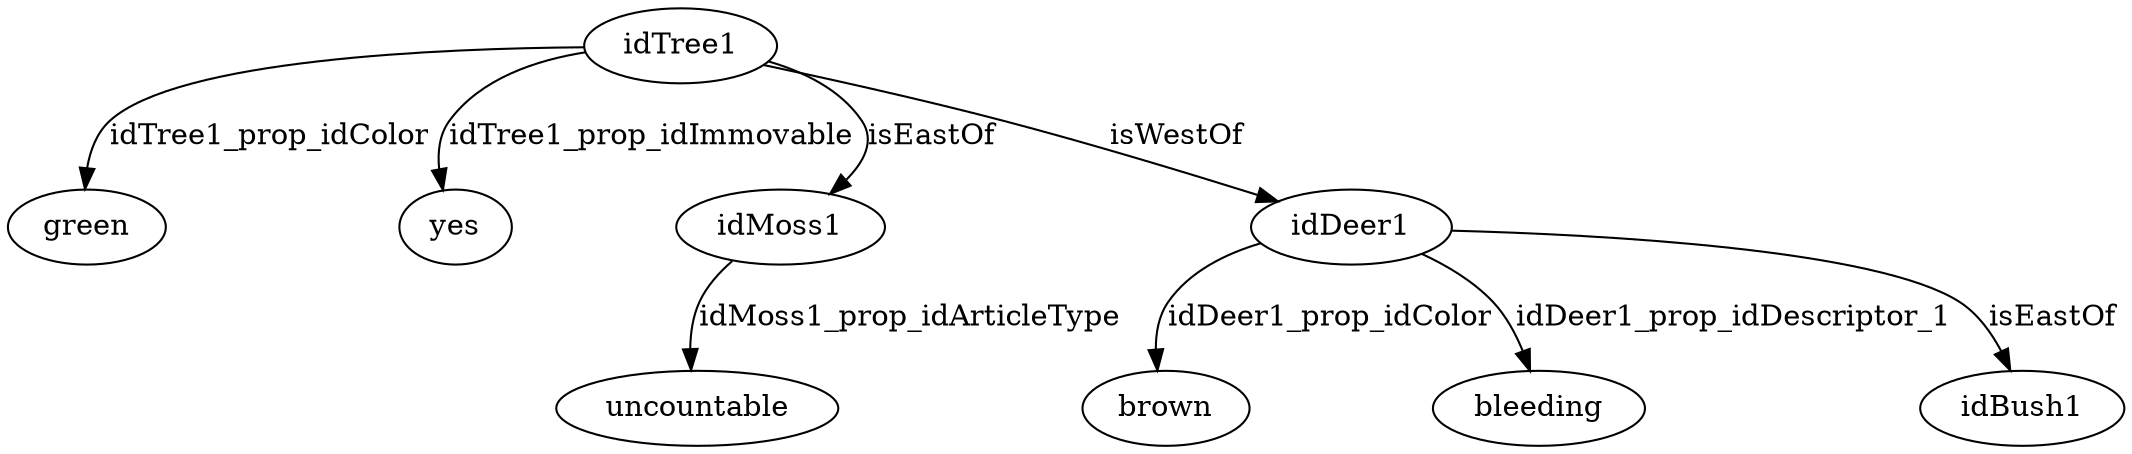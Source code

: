 strict digraph  {
idTree1 [node_type=entity_node, root=root];
green;
yes;
idMoss1;
uncountable;
idDeer1;
brown;
bleeding;
idBush1;
idTree1 -> green  [edge_type=property, label=idTree1_prop_idColor];
idTree1 -> yes  [edge_type=property, label=idTree1_prop_idImmovable];
idTree1 -> idMoss1  [edge_type=relationship, label=isEastOf];
idTree1 -> idDeer1  [edge_type=relationship, label=isWestOf];
idMoss1 -> uncountable  [edge_type=property, label=idMoss1_prop_idArticleType];
idDeer1 -> brown  [edge_type=property, label=idDeer1_prop_idColor];
idDeer1 -> bleeding  [edge_type=property, label=idDeer1_prop_idDescriptor_1];
idDeer1 -> idBush1  [edge_type=relationship, label=isEastOf];
}
